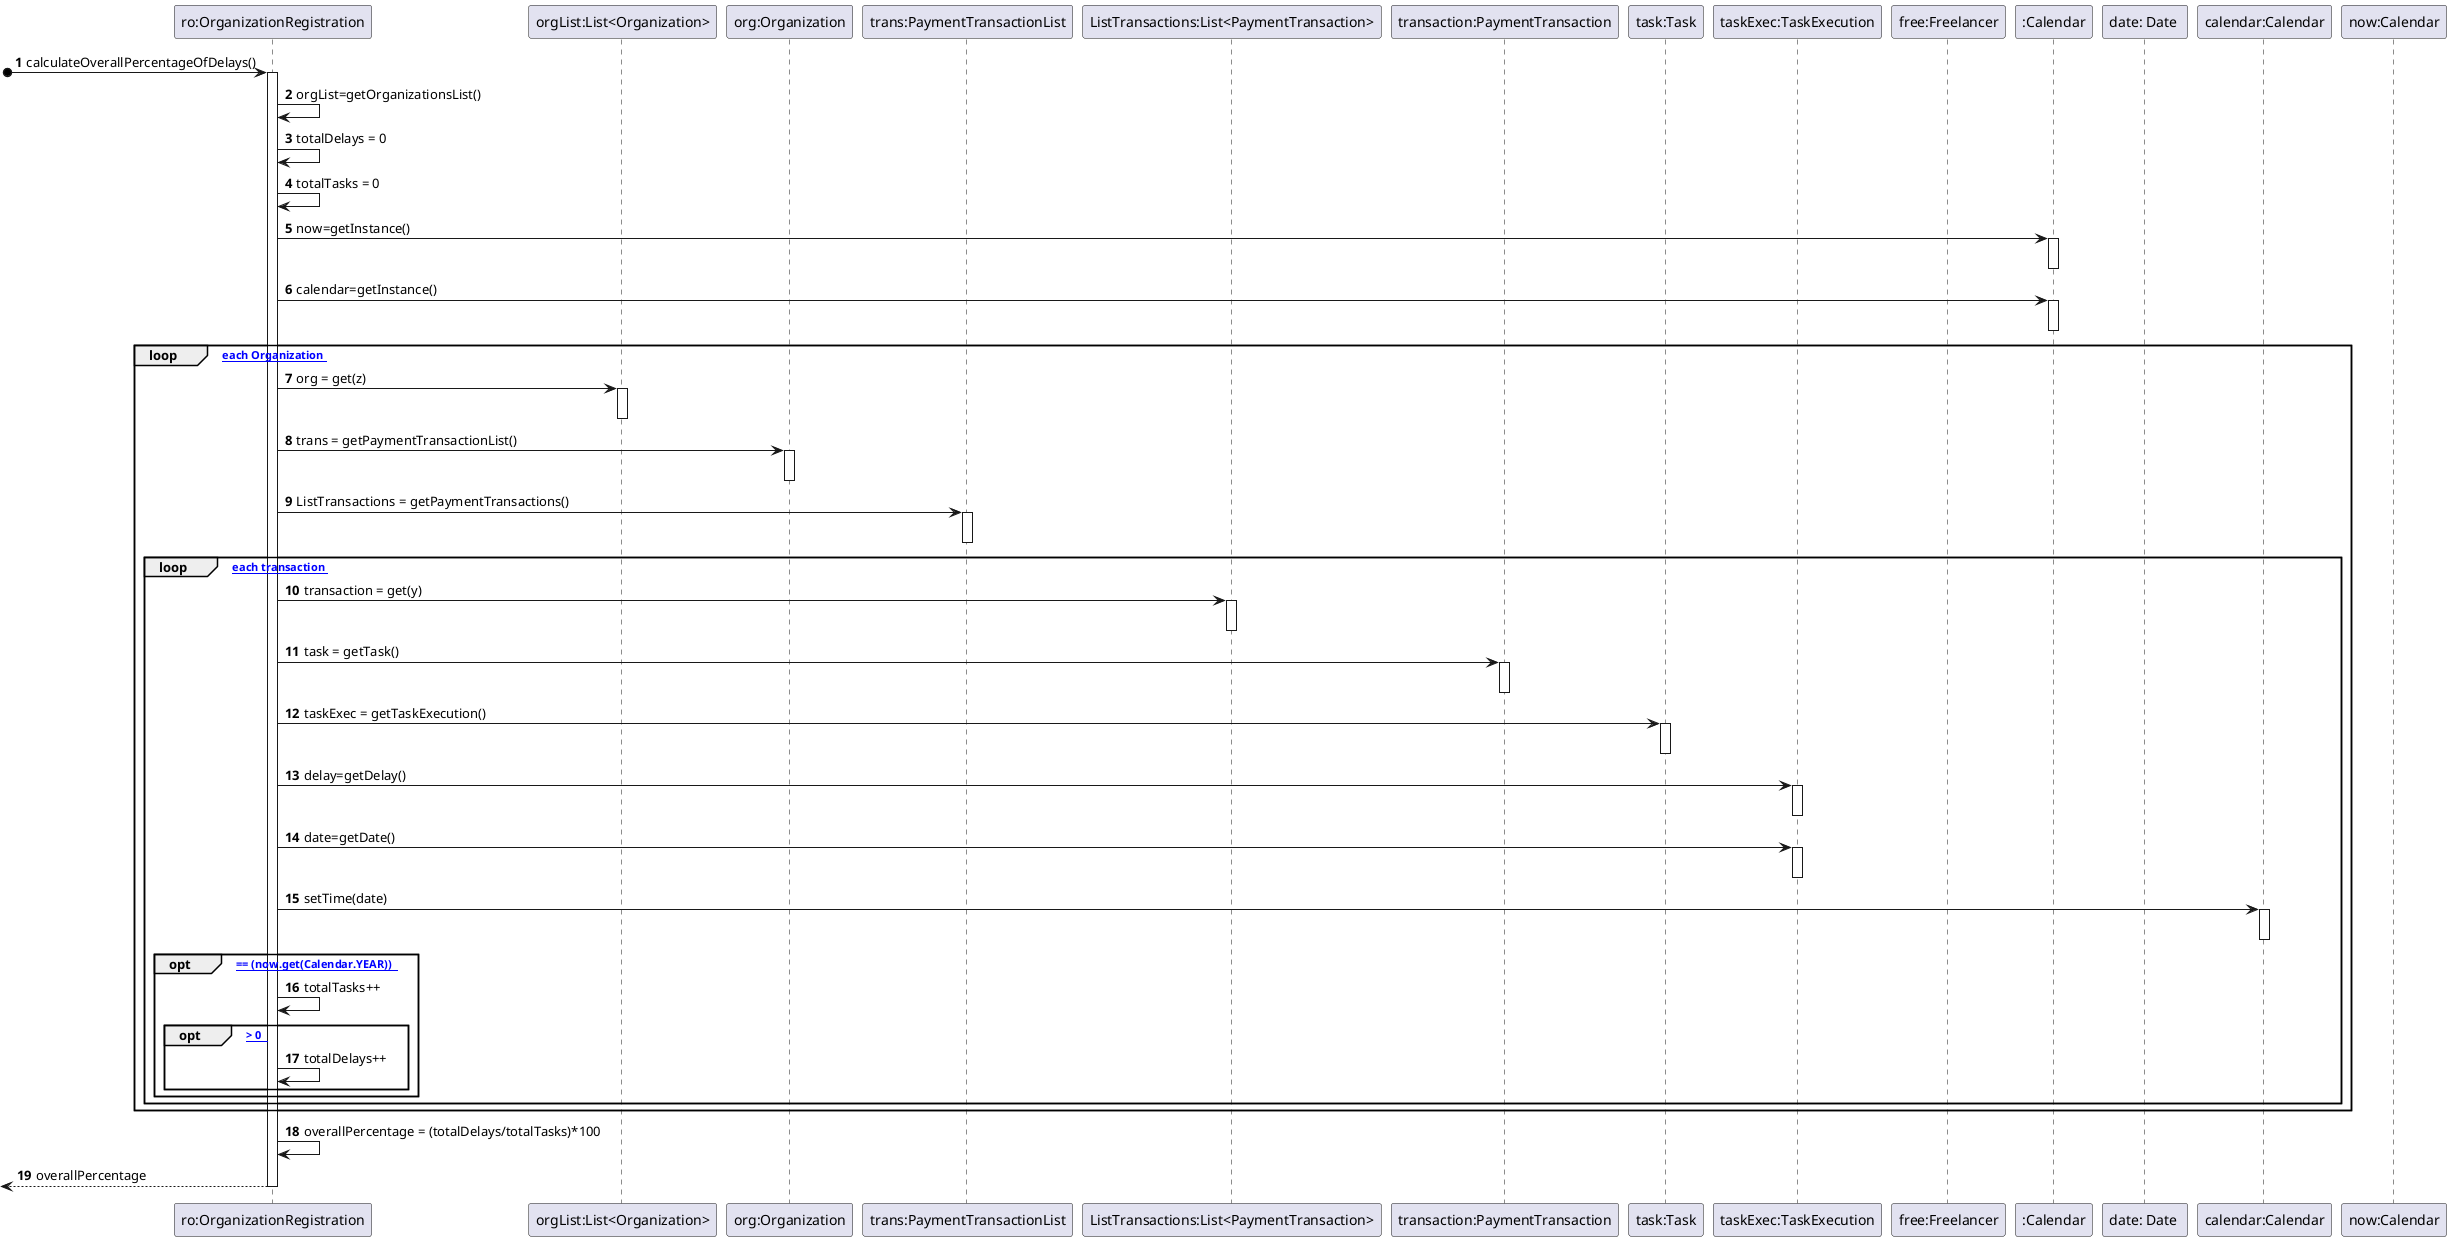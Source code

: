 @startuml
autonumber

participant "ro:OrganizationRegistration" as OR
participant "orgList:List<Organization>" as LSTORG
participant "org:Organization" as ORG
participant "trans:PaymentTransactionList" as TLIST
participant "ListTransactions:List<PaymentTransaction>" as LIST
participant "transaction:PaymentTransaction" as TRA
participant "task:Task" as T
participant "taskExec:TaskExecution" as TE
participant "free:Freelancer" as FREEL
participant ":Calendar" as CAL
participant "date: Date " as DT
participant "calendar:Calendar" as CALD
participant "now:Calendar" as CALN


[o-> OR: calculateOverallPercentageOfDelays()
activate OR

OR -> OR: orgList=getOrganizationsList()
OR -> OR : totalDelays = 0
OR -> OR : totalTasks = 0

OR -> CAL : now=getInstance()
activate CAL
deactivate CAL

OR -> CAL : calendar=getInstance()
activate CAL
deactivate CAL

loop [ For each Organization ]

OR -> LSTORG : org = get(z)
activate  LSTORG
deactivate LSTORG

OR -> ORG : trans = getPaymentTransactionList()

activate  ORG
deactivate ORG

OR -> TLIST : ListTransactions = getPaymentTransactions()

activate  TLIST
deactivate TLIST

loop [ For each transaction ]

OR -> LIST : transaction = get(y)

activate  LIST
deactivate LIST


OR -> TRA : task = getTask()
activate TRA
deactivate TRA

OR -> T : taskExec = getTaskExecution()
activate T
deactivate T

OR -> TE : delay=getDelay()
activate TE
deactivate TE

OR -> TE : date=getDate()
activate TE
deactivate TE

OR -> CALD : setTime(date)
activate CALD
deactivate CALD

opt [ (calendar.get(Calendar.YEAR)) == (now.get(Calendar.YEAR))  ]

OR -> OR : totalTasks++

opt [ delay > 0  ]

OR -> OR : totalDelays++

end loop
end loop
end
end


OR -> OR : overallPercentage = (totalDelays/totalTasks)*100

<-- OR : overallPercentage
deactivate OR

@enduml
